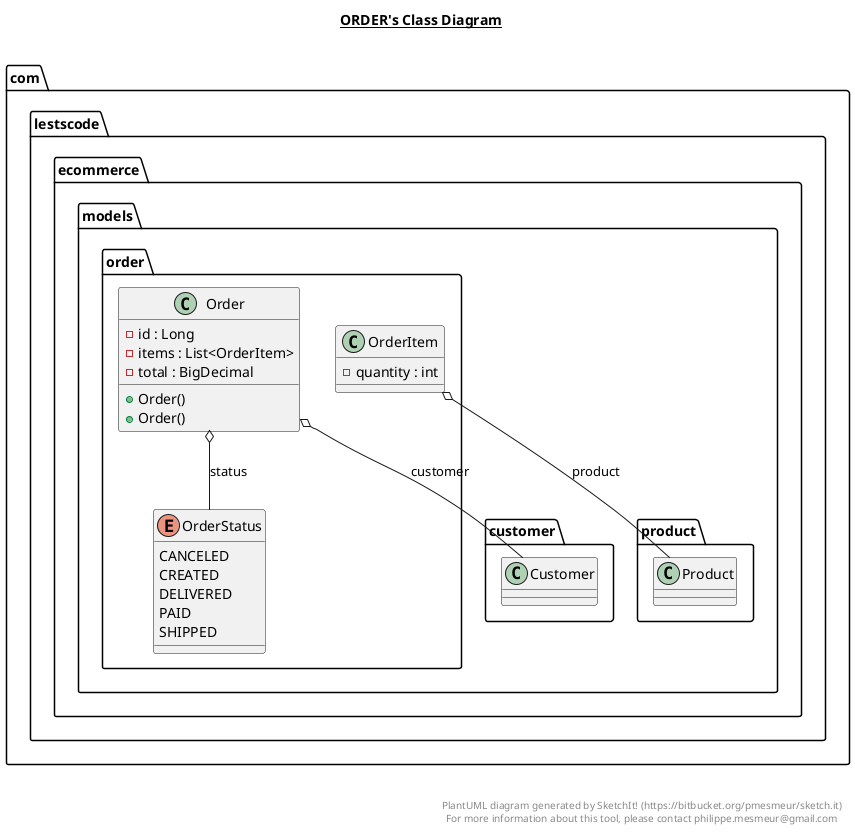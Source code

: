 @startuml

title __ORDER's Class Diagram__\n

  namespace com.lestscode.ecommerce {
    namespace models {
      namespace order {
        class com.lestscode.ecommerce.models.order.Order {
            - id : Long
            - items : List<OrderItem>
            - total : BigDecimal
            + Order()
            + Order()
        }
      }
    }
  }
  

  namespace com.lestscode.ecommerce {
    namespace models {
      namespace order {
        class com.lestscode.ecommerce.models.order.OrderItem {
            - quantity : int
        }
      }
    }
  }
  

  namespace com.lestscode.ecommerce {
    namespace models {
      namespace order {
        enum OrderStatus {
          CANCELED
          CREATED
          DELIVERED
          PAID
          SHIPPED
        }
      }
    }
  }
  

  com.lestscode.ecommerce.models.order.Order o-- com.lestscode.ecommerce.models.customer.Customer : customer
  com.lestscode.ecommerce.models.order.Order o-- com.lestscode.ecommerce.models.order.OrderStatus : status
  com.lestscode.ecommerce.models.order.OrderItem o-- com.lestscode.ecommerce.models.product.Product : product


right footer


PlantUML diagram generated by SketchIt! (https://bitbucket.org/pmesmeur/sketch.it)
For more information about this tool, please contact philippe.mesmeur@gmail.com
endfooter

@enduml
